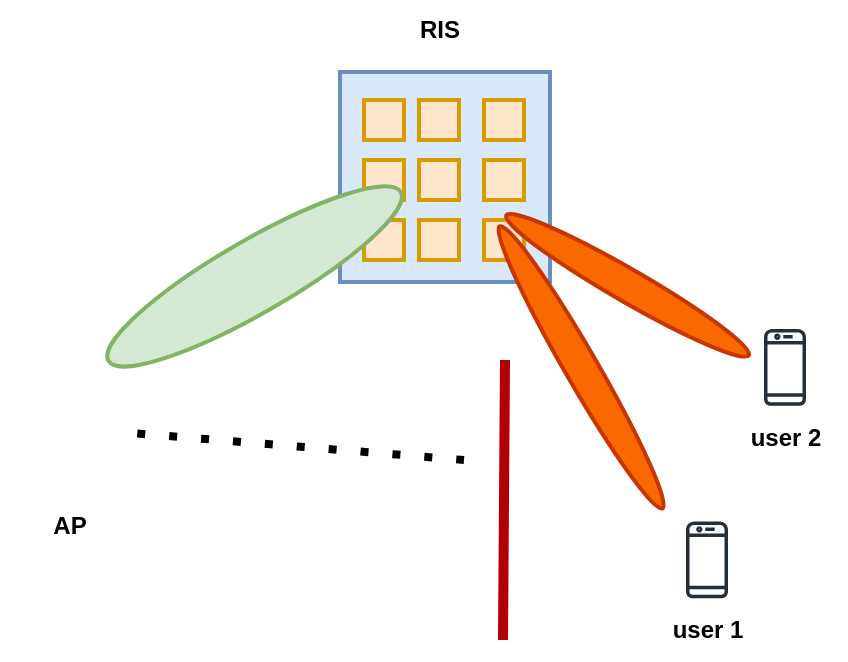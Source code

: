 <mxfile version="16.6.4" type="device"><diagram id="dXGVJFFnqY2Ok6gjShqD" name="Page-1"><mxGraphModel dx="1038" dy="519" grid="1" gridSize="10" guides="1" tooltips="1" connect="1" arrows="1" fold="1" page="1" pageScale="1" pageWidth="850" pageHeight="1100" math="0" shadow="0"><root><mxCell id="0"/><mxCell id="1" parent="0"/><mxCell id="CdpaJSs5KzzU6RuNUkYE-1" value="" style="shape=image;html=1;verticalAlign=top;verticalLabelPosition=bottom;labelBackgroundColor=#ffffff;imageAspect=0;aspect=fixed;image=https://cdn1.iconfinder.com/data/icons/iconoir-vol-1/24/antenna-128.png" vertex="1" parent="1"><mxGeometry x="158.63" y="240" width="68" height="68" as="geometry"/></mxCell><mxCell id="CdpaJSs5KzzU6RuNUkYE-3" value="" style="sketch=0;outlineConnect=0;fontColor=#232F3E;gradientColor=none;fillColor=#232F3D;strokeColor=none;dashed=0;verticalLabelPosition=bottom;verticalAlign=top;align=center;html=1;fontSize=12;fontStyle=0;aspect=fixed;pointerEvents=1;shape=mxgraph.aws4.mobile_client;rotation=0;strokeWidth=3;" vertex="1" parent="1"><mxGeometry x="540" y="223.71" width="21" height="39.95" as="geometry"/></mxCell><mxCell id="CdpaJSs5KzzU6RuNUkYE-4" value="" style="sketch=0;outlineConnect=0;fontColor=#232F3E;gradientColor=none;fillColor=#232F3D;strokeColor=none;dashed=0;verticalLabelPosition=bottom;verticalAlign=top;align=center;html=1;fontSize=12;fontStyle=0;aspect=fixed;pointerEvents=1;shape=mxgraph.aws4.mobile_client;rotation=0;strokeWidth=3;" vertex="1" parent="1"><mxGeometry x="501" y="320" width="21" height="39.95" as="geometry"/></mxCell><mxCell id="CdpaJSs5KzzU6RuNUkYE-6" value="" style="whiteSpace=wrap;html=1;aspect=fixed;strokeWidth=2;fillColor=#dae8fc;strokeColor=#6c8ebf;" vertex="1" parent="1"><mxGeometry x="328" y="96" width="105" height="105" as="geometry"/></mxCell><mxCell id="CdpaJSs5KzzU6RuNUkYE-7" value="" style="rounded=0;whiteSpace=wrap;html=1;strokeWidth=2;fillColor=#ffe6cc;strokeColor=#d79b00;" vertex="1" parent="1"><mxGeometry x="340" y="110" width="20" height="20" as="geometry"/></mxCell><mxCell id="CdpaJSs5KzzU6RuNUkYE-8" value="" style="rounded=0;whiteSpace=wrap;html=1;strokeWidth=2;fillColor=#ffe6cc;strokeColor=#d79b00;" vertex="1" parent="1"><mxGeometry x="367.5" y="110" width="20" height="20" as="geometry"/></mxCell><mxCell id="CdpaJSs5KzzU6RuNUkYE-9" value="" style="rounded=0;whiteSpace=wrap;html=1;strokeWidth=2;fillColor=#ffe6cc;strokeColor=#d79b00;" vertex="1" parent="1"><mxGeometry x="340" y="140" width="20" height="20" as="geometry"/></mxCell><mxCell id="CdpaJSs5KzzU6RuNUkYE-10" value="" style="rounded=0;whiteSpace=wrap;html=1;strokeWidth=2;fillColor=#ffe6cc;strokeColor=#d79b00;" vertex="1" parent="1"><mxGeometry x="367.5" y="140" width="20" height="20" as="geometry"/></mxCell><mxCell id="CdpaJSs5KzzU6RuNUkYE-11" value="" style="rounded=0;whiteSpace=wrap;html=1;strokeWidth=2;fillColor=#ffe6cc;strokeColor=#d79b00;" vertex="1" parent="1"><mxGeometry x="340" y="170" width="20" height="20" as="geometry"/></mxCell><mxCell id="CdpaJSs5KzzU6RuNUkYE-12" value="" style="rounded=0;whiteSpace=wrap;html=1;strokeWidth=2;fillColor=#ffe6cc;strokeColor=#d79b00;" vertex="1" parent="1"><mxGeometry x="367.5" y="170" width="20" height="20" as="geometry"/></mxCell><mxCell id="CdpaJSs5KzzU6RuNUkYE-13" value="" style="rounded=0;whiteSpace=wrap;html=1;strokeWidth=2;fillColor=#ffe6cc;strokeColor=#d79b00;" vertex="1" parent="1"><mxGeometry x="400" y="170" width="20" height="20" as="geometry"/></mxCell><mxCell id="CdpaJSs5KzzU6RuNUkYE-14" value="" style="rounded=0;whiteSpace=wrap;html=1;strokeWidth=2;fillColor=#ffe6cc;strokeColor=#d79b00;" vertex="1" parent="1"><mxGeometry x="400" y="140" width="20" height="20" as="geometry"/></mxCell><mxCell id="CdpaJSs5KzzU6RuNUkYE-15" value="" style="rounded=0;whiteSpace=wrap;html=1;strokeWidth=2;fillColor=#ffe6cc;strokeColor=#d79b00;" vertex="1" parent="1"><mxGeometry x="400" y="110" width="20" height="20" as="geometry"/></mxCell><mxCell id="CdpaJSs5KzzU6RuNUkYE-23" value="" style="ellipse;whiteSpace=wrap;html=1;strokeWidth=2;rotation=-30;fillColor=#d5e8d4;strokeColor=#82b366;" vertex="1" parent="1"><mxGeometry x="200.89" y="180.05" width="168.81" height="36.29" as="geometry"/></mxCell><mxCell id="CdpaJSs5KzzU6RuNUkYE-24" value="" style="ellipse;whiteSpace=wrap;html=1;strokeWidth=2;rotation=30;fillColor=#fa6800;strokeColor=#C73500;fontColor=#000000;" vertex="1" parent="1"><mxGeometry x="401.8" y="194.52" width="140" height="16.29" as="geometry"/></mxCell><mxCell id="CdpaJSs5KzzU6RuNUkYE-25" value="" style="ellipse;whiteSpace=wrap;html=1;strokeWidth=2;rotation=60;fillColor=#fa6800;strokeColor=#C73500;fontColor=#000000;" vertex="1" parent="1"><mxGeometry x="367.12" y="235.54" width="162.88" height="16.29" as="geometry"/></mxCell><mxCell id="CdpaJSs5KzzU6RuNUkYE-26" value="&lt;b&gt;AP&lt;/b&gt;" style="text;html=1;strokeColor=none;fillColor=none;align=center;verticalAlign=middle;whiteSpace=wrap;rounded=0;" vertex="1" parent="1"><mxGeometry x="162.63" y="308" width="60" height="30" as="geometry"/></mxCell><mxCell id="CdpaJSs5KzzU6RuNUkYE-28" value="&lt;b&gt;user 1&lt;/b&gt;" style="text;html=1;strokeColor=none;fillColor=none;align=center;verticalAlign=middle;whiteSpace=wrap;rounded=0;" vertex="1" parent="1"><mxGeometry x="481.5" y="359.95" width="60" height="30" as="geometry"/></mxCell><mxCell id="CdpaJSs5KzzU6RuNUkYE-29" value="&lt;b&gt;user 2&lt;/b&gt;" style="text;html=1;strokeColor=none;fillColor=none;align=center;verticalAlign=middle;whiteSpace=wrap;rounded=0;" vertex="1" parent="1"><mxGeometry x="520.5" y="263.66" width="60" height="30" as="geometry"/></mxCell><mxCell id="CdpaJSs5KzzU6RuNUkYE-30" value="&lt;b&gt;RIS&lt;/b&gt;" style="text;html=1;strokeColor=none;fillColor=none;align=center;verticalAlign=middle;whiteSpace=wrap;rounded=0;" vertex="1" parent="1"><mxGeometry x="347.5" y="60" width="60" height="30" as="geometry"/></mxCell><mxCell id="CdpaJSs5KzzU6RuNUkYE-34" value="" style="endArrow=none;html=1;rounded=0;fillColor=#e51400;strokeColor=#B20000;strokeWidth=5;" edge="1" parent="1"><mxGeometry width="50" height="50" relative="1" as="geometry"><mxPoint x="409.5" y="380" as="sourcePoint"/><mxPoint x="410.5" y="240" as="targetPoint"/></mxGeometry></mxCell><mxCell id="CdpaJSs5KzzU6RuNUkYE-35" value="" style="endArrow=none;dashed=1;html=1;dashPattern=1 3;strokeWidth=4;rounded=0;" edge="1" parent="1" source="CdpaJSs5KzzU6RuNUkYE-1"><mxGeometry width="50" height="50" relative="1" as="geometry"><mxPoint x="400" y="290" as="sourcePoint"/><mxPoint x="390" y="290" as="targetPoint"/></mxGeometry></mxCell></root></mxGraphModel></diagram></mxfile>